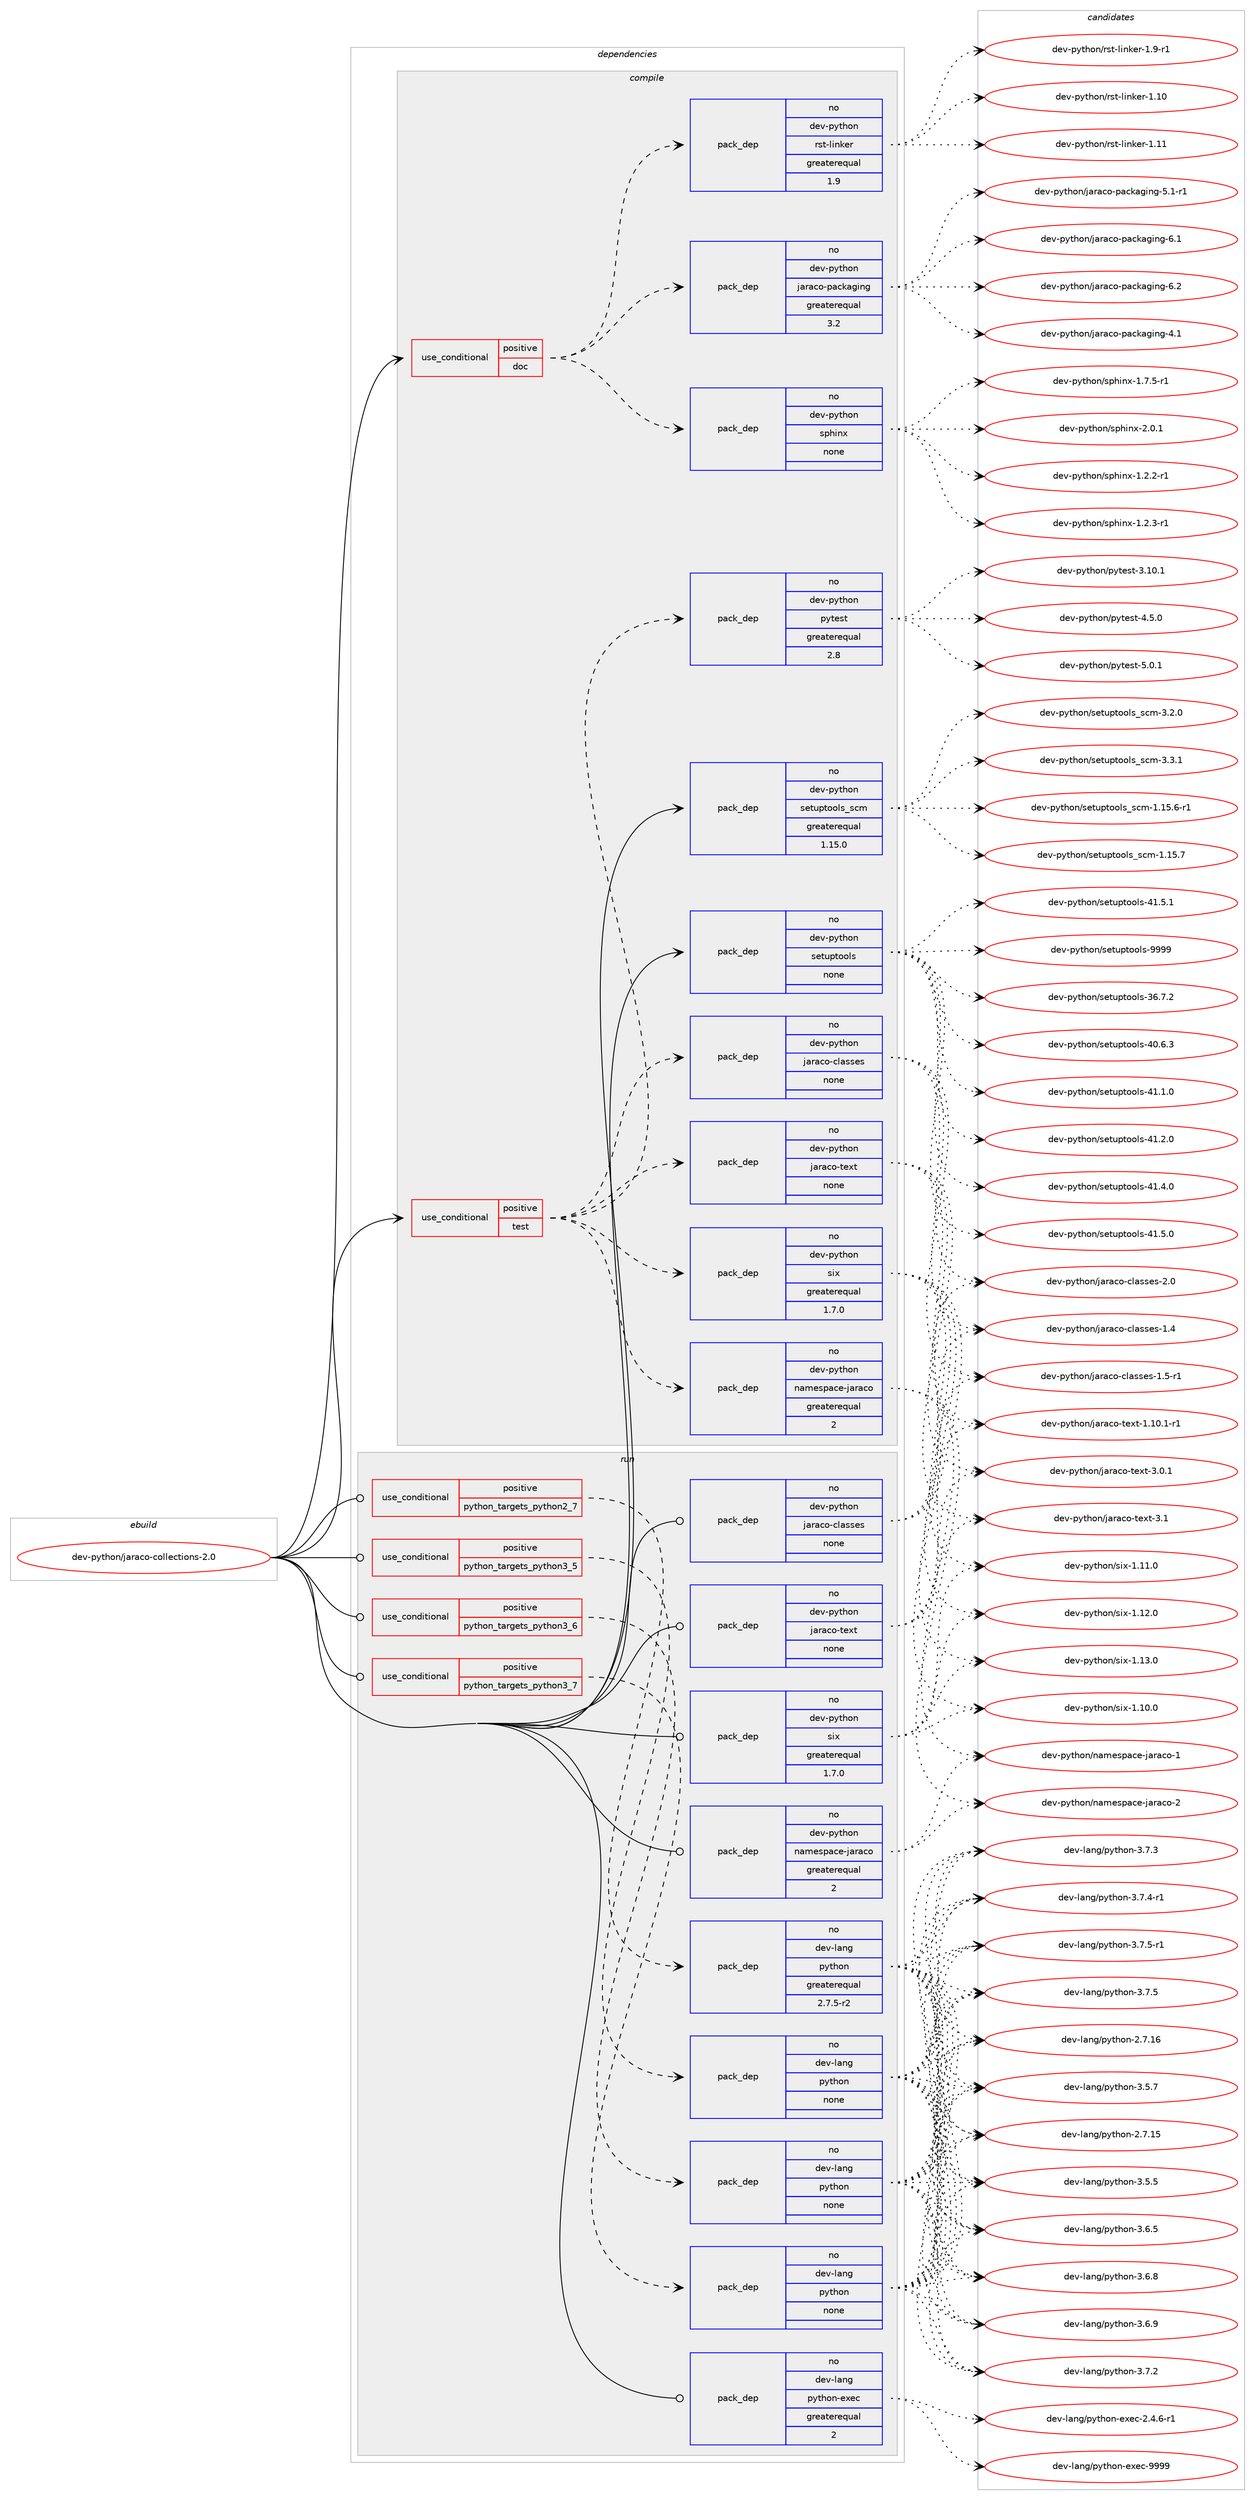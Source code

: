digraph prolog {

# *************
# Graph options
# *************

newrank=true;
concentrate=true;
compound=true;
graph [rankdir=LR,fontname=Helvetica,fontsize=10,ranksep=1.5];#, ranksep=2.5, nodesep=0.2];
edge  [arrowhead=vee];
node  [fontname=Helvetica,fontsize=10];

# **********
# The ebuild
# **********

subgraph cluster_leftcol {
color=gray;
rank=same;
label=<<i>ebuild</i>>;
id [label="dev-python/jaraco-collections-2.0", color=red, width=4, href="../dev-python/jaraco-collections-2.0.svg"];
}

# ****************
# The dependencies
# ****************

subgraph cluster_midcol {
color=gray;
label=<<i>dependencies</i>>;
subgraph cluster_compile {
fillcolor="#eeeeee";
style=filled;
label=<<i>compile</i>>;
subgraph cond141183 {
dependency610436 [label=<<TABLE BORDER="0" CELLBORDER="1" CELLSPACING="0" CELLPADDING="4"><TR><TD ROWSPAN="3" CELLPADDING="10">use_conditional</TD></TR><TR><TD>positive</TD></TR><TR><TD>doc</TD></TR></TABLE>>, shape=none, color=red];
subgraph pack457454 {
dependency610437 [label=<<TABLE BORDER="0" CELLBORDER="1" CELLSPACING="0" CELLPADDING="4" WIDTH="220"><TR><TD ROWSPAN="6" CELLPADDING="30">pack_dep</TD></TR><TR><TD WIDTH="110">no</TD></TR><TR><TD>dev-python</TD></TR><TR><TD>jaraco-packaging</TD></TR><TR><TD>greaterequal</TD></TR><TR><TD>3.2</TD></TR></TABLE>>, shape=none, color=blue];
}
dependency610436:e -> dependency610437:w [weight=20,style="dashed",arrowhead="vee"];
subgraph pack457455 {
dependency610438 [label=<<TABLE BORDER="0" CELLBORDER="1" CELLSPACING="0" CELLPADDING="4" WIDTH="220"><TR><TD ROWSPAN="6" CELLPADDING="30">pack_dep</TD></TR><TR><TD WIDTH="110">no</TD></TR><TR><TD>dev-python</TD></TR><TR><TD>rst-linker</TD></TR><TR><TD>greaterequal</TD></TR><TR><TD>1.9</TD></TR></TABLE>>, shape=none, color=blue];
}
dependency610436:e -> dependency610438:w [weight=20,style="dashed",arrowhead="vee"];
subgraph pack457456 {
dependency610439 [label=<<TABLE BORDER="0" CELLBORDER="1" CELLSPACING="0" CELLPADDING="4" WIDTH="220"><TR><TD ROWSPAN="6" CELLPADDING="30">pack_dep</TD></TR><TR><TD WIDTH="110">no</TD></TR><TR><TD>dev-python</TD></TR><TR><TD>sphinx</TD></TR><TR><TD>none</TD></TR><TR><TD></TD></TR></TABLE>>, shape=none, color=blue];
}
dependency610436:e -> dependency610439:w [weight=20,style="dashed",arrowhead="vee"];
}
id:e -> dependency610436:w [weight=20,style="solid",arrowhead="vee"];
subgraph cond141184 {
dependency610440 [label=<<TABLE BORDER="0" CELLBORDER="1" CELLSPACING="0" CELLPADDING="4"><TR><TD ROWSPAN="3" CELLPADDING="10">use_conditional</TD></TR><TR><TD>positive</TD></TR><TR><TD>test</TD></TR></TABLE>>, shape=none, color=red];
subgraph pack457457 {
dependency610441 [label=<<TABLE BORDER="0" CELLBORDER="1" CELLSPACING="0" CELLPADDING="4" WIDTH="220"><TR><TD ROWSPAN="6" CELLPADDING="30">pack_dep</TD></TR><TR><TD WIDTH="110">no</TD></TR><TR><TD>dev-python</TD></TR><TR><TD>namespace-jaraco</TD></TR><TR><TD>greaterequal</TD></TR><TR><TD>2</TD></TR></TABLE>>, shape=none, color=blue];
}
dependency610440:e -> dependency610441:w [weight=20,style="dashed",arrowhead="vee"];
subgraph pack457458 {
dependency610442 [label=<<TABLE BORDER="0" CELLBORDER="1" CELLSPACING="0" CELLPADDING="4" WIDTH="220"><TR><TD ROWSPAN="6" CELLPADDING="30">pack_dep</TD></TR><TR><TD WIDTH="110">no</TD></TR><TR><TD>dev-python</TD></TR><TR><TD>jaraco-classes</TD></TR><TR><TD>none</TD></TR><TR><TD></TD></TR></TABLE>>, shape=none, color=blue];
}
dependency610440:e -> dependency610442:w [weight=20,style="dashed",arrowhead="vee"];
subgraph pack457459 {
dependency610443 [label=<<TABLE BORDER="0" CELLBORDER="1" CELLSPACING="0" CELLPADDING="4" WIDTH="220"><TR><TD ROWSPAN="6" CELLPADDING="30">pack_dep</TD></TR><TR><TD WIDTH="110">no</TD></TR><TR><TD>dev-python</TD></TR><TR><TD>jaraco-text</TD></TR><TR><TD>none</TD></TR><TR><TD></TD></TR></TABLE>>, shape=none, color=blue];
}
dependency610440:e -> dependency610443:w [weight=20,style="dashed",arrowhead="vee"];
subgraph pack457460 {
dependency610444 [label=<<TABLE BORDER="0" CELLBORDER="1" CELLSPACING="0" CELLPADDING="4" WIDTH="220"><TR><TD ROWSPAN="6" CELLPADDING="30">pack_dep</TD></TR><TR><TD WIDTH="110">no</TD></TR><TR><TD>dev-python</TD></TR><TR><TD>six</TD></TR><TR><TD>greaterequal</TD></TR><TR><TD>1.7.0</TD></TR></TABLE>>, shape=none, color=blue];
}
dependency610440:e -> dependency610444:w [weight=20,style="dashed",arrowhead="vee"];
subgraph pack457461 {
dependency610445 [label=<<TABLE BORDER="0" CELLBORDER="1" CELLSPACING="0" CELLPADDING="4" WIDTH="220"><TR><TD ROWSPAN="6" CELLPADDING="30">pack_dep</TD></TR><TR><TD WIDTH="110">no</TD></TR><TR><TD>dev-python</TD></TR><TR><TD>pytest</TD></TR><TR><TD>greaterequal</TD></TR><TR><TD>2.8</TD></TR></TABLE>>, shape=none, color=blue];
}
dependency610440:e -> dependency610445:w [weight=20,style="dashed",arrowhead="vee"];
}
id:e -> dependency610440:w [weight=20,style="solid",arrowhead="vee"];
subgraph pack457462 {
dependency610446 [label=<<TABLE BORDER="0" CELLBORDER="1" CELLSPACING="0" CELLPADDING="4" WIDTH="220"><TR><TD ROWSPAN="6" CELLPADDING="30">pack_dep</TD></TR><TR><TD WIDTH="110">no</TD></TR><TR><TD>dev-python</TD></TR><TR><TD>setuptools</TD></TR><TR><TD>none</TD></TR><TR><TD></TD></TR></TABLE>>, shape=none, color=blue];
}
id:e -> dependency610446:w [weight=20,style="solid",arrowhead="vee"];
subgraph pack457463 {
dependency610447 [label=<<TABLE BORDER="0" CELLBORDER="1" CELLSPACING="0" CELLPADDING="4" WIDTH="220"><TR><TD ROWSPAN="6" CELLPADDING="30">pack_dep</TD></TR><TR><TD WIDTH="110">no</TD></TR><TR><TD>dev-python</TD></TR><TR><TD>setuptools_scm</TD></TR><TR><TD>greaterequal</TD></TR><TR><TD>1.15.0</TD></TR></TABLE>>, shape=none, color=blue];
}
id:e -> dependency610447:w [weight=20,style="solid",arrowhead="vee"];
}
subgraph cluster_compileandrun {
fillcolor="#eeeeee";
style=filled;
label=<<i>compile and run</i>>;
}
subgraph cluster_run {
fillcolor="#eeeeee";
style=filled;
label=<<i>run</i>>;
subgraph cond141185 {
dependency610448 [label=<<TABLE BORDER="0" CELLBORDER="1" CELLSPACING="0" CELLPADDING="4"><TR><TD ROWSPAN="3" CELLPADDING="10">use_conditional</TD></TR><TR><TD>positive</TD></TR><TR><TD>python_targets_python2_7</TD></TR></TABLE>>, shape=none, color=red];
subgraph pack457464 {
dependency610449 [label=<<TABLE BORDER="0" CELLBORDER="1" CELLSPACING="0" CELLPADDING="4" WIDTH="220"><TR><TD ROWSPAN="6" CELLPADDING="30">pack_dep</TD></TR><TR><TD WIDTH="110">no</TD></TR><TR><TD>dev-lang</TD></TR><TR><TD>python</TD></TR><TR><TD>greaterequal</TD></TR><TR><TD>2.7.5-r2</TD></TR></TABLE>>, shape=none, color=blue];
}
dependency610448:e -> dependency610449:w [weight=20,style="dashed",arrowhead="vee"];
}
id:e -> dependency610448:w [weight=20,style="solid",arrowhead="odot"];
subgraph cond141186 {
dependency610450 [label=<<TABLE BORDER="0" CELLBORDER="1" CELLSPACING="0" CELLPADDING="4"><TR><TD ROWSPAN="3" CELLPADDING="10">use_conditional</TD></TR><TR><TD>positive</TD></TR><TR><TD>python_targets_python3_5</TD></TR></TABLE>>, shape=none, color=red];
subgraph pack457465 {
dependency610451 [label=<<TABLE BORDER="0" CELLBORDER="1" CELLSPACING="0" CELLPADDING="4" WIDTH="220"><TR><TD ROWSPAN="6" CELLPADDING="30">pack_dep</TD></TR><TR><TD WIDTH="110">no</TD></TR><TR><TD>dev-lang</TD></TR><TR><TD>python</TD></TR><TR><TD>none</TD></TR><TR><TD></TD></TR></TABLE>>, shape=none, color=blue];
}
dependency610450:e -> dependency610451:w [weight=20,style="dashed",arrowhead="vee"];
}
id:e -> dependency610450:w [weight=20,style="solid",arrowhead="odot"];
subgraph cond141187 {
dependency610452 [label=<<TABLE BORDER="0" CELLBORDER="1" CELLSPACING="0" CELLPADDING="4"><TR><TD ROWSPAN="3" CELLPADDING="10">use_conditional</TD></TR><TR><TD>positive</TD></TR><TR><TD>python_targets_python3_6</TD></TR></TABLE>>, shape=none, color=red];
subgraph pack457466 {
dependency610453 [label=<<TABLE BORDER="0" CELLBORDER="1" CELLSPACING="0" CELLPADDING="4" WIDTH="220"><TR><TD ROWSPAN="6" CELLPADDING="30">pack_dep</TD></TR><TR><TD WIDTH="110">no</TD></TR><TR><TD>dev-lang</TD></TR><TR><TD>python</TD></TR><TR><TD>none</TD></TR><TR><TD></TD></TR></TABLE>>, shape=none, color=blue];
}
dependency610452:e -> dependency610453:w [weight=20,style="dashed",arrowhead="vee"];
}
id:e -> dependency610452:w [weight=20,style="solid",arrowhead="odot"];
subgraph cond141188 {
dependency610454 [label=<<TABLE BORDER="0" CELLBORDER="1" CELLSPACING="0" CELLPADDING="4"><TR><TD ROWSPAN="3" CELLPADDING="10">use_conditional</TD></TR><TR><TD>positive</TD></TR><TR><TD>python_targets_python3_7</TD></TR></TABLE>>, shape=none, color=red];
subgraph pack457467 {
dependency610455 [label=<<TABLE BORDER="0" CELLBORDER="1" CELLSPACING="0" CELLPADDING="4" WIDTH="220"><TR><TD ROWSPAN="6" CELLPADDING="30">pack_dep</TD></TR><TR><TD WIDTH="110">no</TD></TR><TR><TD>dev-lang</TD></TR><TR><TD>python</TD></TR><TR><TD>none</TD></TR><TR><TD></TD></TR></TABLE>>, shape=none, color=blue];
}
dependency610454:e -> dependency610455:w [weight=20,style="dashed",arrowhead="vee"];
}
id:e -> dependency610454:w [weight=20,style="solid",arrowhead="odot"];
subgraph pack457468 {
dependency610456 [label=<<TABLE BORDER="0" CELLBORDER="1" CELLSPACING="0" CELLPADDING="4" WIDTH="220"><TR><TD ROWSPAN="6" CELLPADDING="30">pack_dep</TD></TR><TR><TD WIDTH="110">no</TD></TR><TR><TD>dev-lang</TD></TR><TR><TD>python-exec</TD></TR><TR><TD>greaterequal</TD></TR><TR><TD>2</TD></TR></TABLE>>, shape=none, color=blue];
}
id:e -> dependency610456:w [weight=20,style="solid",arrowhead="odot"];
subgraph pack457469 {
dependency610457 [label=<<TABLE BORDER="0" CELLBORDER="1" CELLSPACING="0" CELLPADDING="4" WIDTH="220"><TR><TD ROWSPAN="6" CELLPADDING="30">pack_dep</TD></TR><TR><TD WIDTH="110">no</TD></TR><TR><TD>dev-python</TD></TR><TR><TD>jaraco-classes</TD></TR><TR><TD>none</TD></TR><TR><TD></TD></TR></TABLE>>, shape=none, color=blue];
}
id:e -> dependency610457:w [weight=20,style="solid",arrowhead="odot"];
subgraph pack457470 {
dependency610458 [label=<<TABLE BORDER="0" CELLBORDER="1" CELLSPACING="0" CELLPADDING="4" WIDTH="220"><TR><TD ROWSPAN="6" CELLPADDING="30">pack_dep</TD></TR><TR><TD WIDTH="110">no</TD></TR><TR><TD>dev-python</TD></TR><TR><TD>jaraco-text</TD></TR><TR><TD>none</TD></TR><TR><TD></TD></TR></TABLE>>, shape=none, color=blue];
}
id:e -> dependency610458:w [weight=20,style="solid",arrowhead="odot"];
subgraph pack457471 {
dependency610459 [label=<<TABLE BORDER="0" CELLBORDER="1" CELLSPACING="0" CELLPADDING="4" WIDTH="220"><TR><TD ROWSPAN="6" CELLPADDING="30">pack_dep</TD></TR><TR><TD WIDTH="110">no</TD></TR><TR><TD>dev-python</TD></TR><TR><TD>namespace-jaraco</TD></TR><TR><TD>greaterequal</TD></TR><TR><TD>2</TD></TR></TABLE>>, shape=none, color=blue];
}
id:e -> dependency610459:w [weight=20,style="solid",arrowhead="odot"];
subgraph pack457472 {
dependency610460 [label=<<TABLE BORDER="0" CELLBORDER="1" CELLSPACING="0" CELLPADDING="4" WIDTH="220"><TR><TD ROWSPAN="6" CELLPADDING="30">pack_dep</TD></TR><TR><TD WIDTH="110">no</TD></TR><TR><TD>dev-python</TD></TR><TR><TD>six</TD></TR><TR><TD>greaterequal</TD></TR><TR><TD>1.7.0</TD></TR></TABLE>>, shape=none, color=blue];
}
id:e -> dependency610460:w [weight=20,style="solid",arrowhead="odot"];
}
}

# **************
# The candidates
# **************

subgraph cluster_choices {
rank=same;
color=gray;
label=<<i>candidates</i>>;

subgraph choice457454 {
color=black;
nodesep=1;
choice10010111845112121116104111110471069711497991114511297991079710310511010345524649 [label="dev-python/jaraco-packaging-4.1", color=red, width=4,href="../dev-python/jaraco-packaging-4.1.svg"];
choice100101118451121211161041111104710697114979911145112979910797103105110103455346494511449 [label="dev-python/jaraco-packaging-5.1-r1", color=red, width=4,href="../dev-python/jaraco-packaging-5.1-r1.svg"];
choice10010111845112121116104111110471069711497991114511297991079710310511010345544649 [label="dev-python/jaraco-packaging-6.1", color=red, width=4,href="../dev-python/jaraco-packaging-6.1.svg"];
choice10010111845112121116104111110471069711497991114511297991079710310511010345544650 [label="dev-python/jaraco-packaging-6.2", color=red, width=4,href="../dev-python/jaraco-packaging-6.2.svg"];
dependency610437:e -> choice10010111845112121116104111110471069711497991114511297991079710310511010345524649:w [style=dotted,weight="100"];
dependency610437:e -> choice100101118451121211161041111104710697114979911145112979910797103105110103455346494511449:w [style=dotted,weight="100"];
dependency610437:e -> choice10010111845112121116104111110471069711497991114511297991079710310511010345544649:w [style=dotted,weight="100"];
dependency610437:e -> choice10010111845112121116104111110471069711497991114511297991079710310511010345544650:w [style=dotted,weight="100"];
}
subgraph choice457455 {
color=black;
nodesep=1;
choice1001011184511212111610411111047114115116451081051101071011144549464948 [label="dev-python/rst-linker-1.10", color=red, width=4,href="../dev-python/rst-linker-1.10.svg"];
choice1001011184511212111610411111047114115116451081051101071011144549464949 [label="dev-python/rst-linker-1.11", color=red, width=4,href="../dev-python/rst-linker-1.11.svg"];
choice100101118451121211161041111104711411511645108105110107101114454946574511449 [label="dev-python/rst-linker-1.9-r1", color=red, width=4,href="../dev-python/rst-linker-1.9-r1.svg"];
dependency610438:e -> choice1001011184511212111610411111047114115116451081051101071011144549464948:w [style=dotted,weight="100"];
dependency610438:e -> choice1001011184511212111610411111047114115116451081051101071011144549464949:w [style=dotted,weight="100"];
dependency610438:e -> choice100101118451121211161041111104711411511645108105110107101114454946574511449:w [style=dotted,weight="100"];
}
subgraph choice457456 {
color=black;
nodesep=1;
choice10010111845112121116104111110471151121041051101204549465046504511449 [label="dev-python/sphinx-1.2.2-r1", color=red, width=4,href="../dev-python/sphinx-1.2.2-r1.svg"];
choice10010111845112121116104111110471151121041051101204549465046514511449 [label="dev-python/sphinx-1.2.3-r1", color=red, width=4,href="../dev-python/sphinx-1.2.3-r1.svg"];
choice10010111845112121116104111110471151121041051101204549465546534511449 [label="dev-python/sphinx-1.7.5-r1", color=red, width=4,href="../dev-python/sphinx-1.7.5-r1.svg"];
choice1001011184511212111610411111047115112104105110120455046484649 [label="dev-python/sphinx-2.0.1", color=red, width=4,href="../dev-python/sphinx-2.0.1.svg"];
dependency610439:e -> choice10010111845112121116104111110471151121041051101204549465046504511449:w [style=dotted,weight="100"];
dependency610439:e -> choice10010111845112121116104111110471151121041051101204549465046514511449:w [style=dotted,weight="100"];
dependency610439:e -> choice10010111845112121116104111110471151121041051101204549465546534511449:w [style=dotted,weight="100"];
dependency610439:e -> choice1001011184511212111610411111047115112104105110120455046484649:w [style=dotted,weight="100"];
}
subgraph choice457457 {
color=black;
nodesep=1;
choice1001011184511212111610411111047110971091011151129799101451069711497991114549 [label="dev-python/namespace-jaraco-1", color=red, width=4,href="../dev-python/namespace-jaraco-1.svg"];
choice1001011184511212111610411111047110971091011151129799101451069711497991114550 [label="dev-python/namespace-jaraco-2", color=red, width=4,href="../dev-python/namespace-jaraco-2.svg"];
dependency610441:e -> choice1001011184511212111610411111047110971091011151129799101451069711497991114549:w [style=dotted,weight="100"];
dependency610441:e -> choice1001011184511212111610411111047110971091011151129799101451069711497991114550:w [style=dotted,weight="100"];
}
subgraph choice457458 {
color=black;
nodesep=1;
choice100101118451121211161041111104710697114979911145991089711511510111545494652 [label="dev-python/jaraco-classes-1.4", color=red, width=4,href="../dev-python/jaraco-classes-1.4.svg"];
choice1001011184511212111610411111047106971149799111459910897115115101115454946534511449 [label="dev-python/jaraco-classes-1.5-r1", color=red, width=4,href="../dev-python/jaraco-classes-1.5-r1.svg"];
choice100101118451121211161041111104710697114979911145991089711511510111545504648 [label="dev-python/jaraco-classes-2.0", color=red, width=4,href="../dev-python/jaraco-classes-2.0.svg"];
dependency610442:e -> choice100101118451121211161041111104710697114979911145991089711511510111545494652:w [style=dotted,weight="100"];
dependency610442:e -> choice1001011184511212111610411111047106971149799111459910897115115101115454946534511449:w [style=dotted,weight="100"];
dependency610442:e -> choice100101118451121211161041111104710697114979911145991089711511510111545504648:w [style=dotted,weight="100"];
}
subgraph choice457459 {
color=black;
nodesep=1;
choice100101118451121211161041111104710697114979911145116101120116454946494846494511449 [label="dev-python/jaraco-text-1.10.1-r1", color=red, width=4,href="../dev-python/jaraco-text-1.10.1-r1.svg"];
choice100101118451121211161041111104710697114979911145116101120116455146484649 [label="dev-python/jaraco-text-3.0.1", color=red, width=4,href="../dev-python/jaraco-text-3.0.1.svg"];
choice10010111845112121116104111110471069711497991114511610112011645514649 [label="dev-python/jaraco-text-3.1", color=red, width=4,href="../dev-python/jaraco-text-3.1.svg"];
dependency610443:e -> choice100101118451121211161041111104710697114979911145116101120116454946494846494511449:w [style=dotted,weight="100"];
dependency610443:e -> choice100101118451121211161041111104710697114979911145116101120116455146484649:w [style=dotted,weight="100"];
dependency610443:e -> choice10010111845112121116104111110471069711497991114511610112011645514649:w [style=dotted,weight="100"];
}
subgraph choice457460 {
color=black;
nodesep=1;
choice100101118451121211161041111104711510512045494649484648 [label="dev-python/six-1.10.0", color=red, width=4,href="../dev-python/six-1.10.0.svg"];
choice100101118451121211161041111104711510512045494649494648 [label="dev-python/six-1.11.0", color=red, width=4,href="../dev-python/six-1.11.0.svg"];
choice100101118451121211161041111104711510512045494649504648 [label="dev-python/six-1.12.0", color=red, width=4,href="../dev-python/six-1.12.0.svg"];
choice100101118451121211161041111104711510512045494649514648 [label="dev-python/six-1.13.0", color=red, width=4,href="../dev-python/six-1.13.0.svg"];
dependency610444:e -> choice100101118451121211161041111104711510512045494649484648:w [style=dotted,weight="100"];
dependency610444:e -> choice100101118451121211161041111104711510512045494649494648:w [style=dotted,weight="100"];
dependency610444:e -> choice100101118451121211161041111104711510512045494649504648:w [style=dotted,weight="100"];
dependency610444:e -> choice100101118451121211161041111104711510512045494649514648:w [style=dotted,weight="100"];
}
subgraph choice457461 {
color=black;
nodesep=1;
choice100101118451121211161041111104711212111610111511645514649484649 [label="dev-python/pytest-3.10.1", color=red, width=4,href="../dev-python/pytest-3.10.1.svg"];
choice1001011184511212111610411111047112121116101115116455246534648 [label="dev-python/pytest-4.5.0", color=red, width=4,href="../dev-python/pytest-4.5.0.svg"];
choice1001011184511212111610411111047112121116101115116455346484649 [label="dev-python/pytest-5.0.1", color=red, width=4,href="../dev-python/pytest-5.0.1.svg"];
dependency610445:e -> choice100101118451121211161041111104711212111610111511645514649484649:w [style=dotted,weight="100"];
dependency610445:e -> choice1001011184511212111610411111047112121116101115116455246534648:w [style=dotted,weight="100"];
dependency610445:e -> choice1001011184511212111610411111047112121116101115116455346484649:w [style=dotted,weight="100"];
}
subgraph choice457462 {
color=black;
nodesep=1;
choice100101118451121211161041111104711510111611711211611111110811545515446554650 [label="dev-python/setuptools-36.7.2", color=red, width=4,href="../dev-python/setuptools-36.7.2.svg"];
choice100101118451121211161041111104711510111611711211611111110811545524846544651 [label="dev-python/setuptools-40.6.3", color=red, width=4,href="../dev-python/setuptools-40.6.3.svg"];
choice100101118451121211161041111104711510111611711211611111110811545524946494648 [label="dev-python/setuptools-41.1.0", color=red, width=4,href="../dev-python/setuptools-41.1.0.svg"];
choice100101118451121211161041111104711510111611711211611111110811545524946504648 [label="dev-python/setuptools-41.2.0", color=red, width=4,href="../dev-python/setuptools-41.2.0.svg"];
choice100101118451121211161041111104711510111611711211611111110811545524946524648 [label="dev-python/setuptools-41.4.0", color=red, width=4,href="../dev-python/setuptools-41.4.0.svg"];
choice100101118451121211161041111104711510111611711211611111110811545524946534648 [label="dev-python/setuptools-41.5.0", color=red, width=4,href="../dev-python/setuptools-41.5.0.svg"];
choice100101118451121211161041111104711510111611711211611111110811545524946534649 [label="dev-python/setuptools-41.5.1", color=red, width=4,href="../dev-python/setuptools-41.5.1.svg"];
choice10010111845112121116104111110471151011161171121161111111081154557575757 [label="dev-python/setuptools-9999", color=red, width=4,href="../dev-python/setuptools-9999.svg"];
dependency610446:e -> choice100101118451121211161041111104711510111611711211611111110811545515446554650:w [style=dotted,weight="100"];
dependency610446:e -> choice100101118451121211161041111104711510111611711211611111110811545524846544651:w [style=dotted,weight="100"];
dependency610446:e -> choice100101118451121211161041111104711510111611711211611111110811545524946494648:w [style=dotted,weight="100"];
dependency610446:e -> choice100101118451121211161041111104711510111611711211611111110811545524946504648:w [style=dotted,weight="100"];
dependency610446:e -> choice100101118451121211161041111104711510111611711211611111110811545524946524648:w [style=dotted,weight="100"];
dependency610446:e -> choice100101118451121211161041111104711510111611711211611111110811545524946534648:w [style=dotted,weight="100"];
dependency610446:e -> choice100101118451121211161041111104711510111611711211611111110811545524946534649:w [style=dotted,weight="100"];
dependency610446:e -> choice10010111845112121116104111110471151011161171121161111111081154557575757:w [style=dotted,weight="100"];
}
subgraph choice457463 {
color=black;
nodesep=1;
choice10010111845112121116104111110471151011161171121161111111081159511599109454946495346544511449 [label="dev-python/setuptools_scm-1.15.6-r1", color=red, width=4,href="../dev-python/setuptools_scm-1.15.6-r1.svg"];
choice1001011184511212111610411111047115101116117112116111111108115951159910945494649534655 [label="dev-python/setuptools_scm-1.15.7", color=red, width=4,href="../dev-python/setuptools_scm-1.15.7.svg"];
choice10010111845112121116104111110471151011161171121161111111081159511599109455146504648 [label="dev-python/setuptools_scm-3.2.0", color=red, width=4,href="../dev-python/setuptools_scm-3.2.0.svg"];
choice10010111845112121116104111110471151011161171121161111111081159511599109455146514649 [label="dev-python/setuptools_scm-3.3.1", color=red, width=4,href="../dev-python/setuptools_scm-3.3.1.svg"];
dependency610447:e -> choice10010111845112121116104111110471151011161171121161111111081159511599109454946495346544511449:w [style=dotted,weight="100"];
dependency610447:e -> choice1001011184511212111610411111047115101116117112116111111108115951159910945494649534655:w [style=dotted,weight="100"];
dependency610447:e -> choice10010111845112121116104111110471151011161171121161111111081159511599109455146504648:w [style=dotted,weight="100"];
dependency610447:e -> choice10010111845112121116104111110471151011161171121161111111081159511599109455146514649:w [style=dotted,weight="100"];
}
subgraph choice457464 {
color=black;
nodesep=1;
choice10010111845108971101034711212111610411111045504655464953 [label="dev-lang/python-2.7.15", color=red, width=4,href="../dev-lang/python-2.7.15.svg"];
choice10010111845108971101034711212111610411111045504655464954 [label="dev-lang/python-2.7.16", color=red, width=4,href="../dev-lang/python-2.7.16.svg"];
choice100101118451089711010347112121116104111110455146534653 [label="dev-lang/python-3.5.5", color=red, width=4,href="../dev-lang/python-3.5.5.svg"];
choice100101118451089711010347112121116104111110455146534655 [label="dev-lang/python-3.5.7", color=red, width=4,href="../dev-lang/python-3.5.7.svg"];
choice100101118451089711010347112121116104111110455146544653 [label="dev-lang/python-3.6.5", color=red, width=4,href="../dev-lang/python-3.6.5.svg"];
choice100101118451089711010347112121116104111110455146544656 [label="dev-lang/python-3.6.8", color=red, width=4,href="../dev-lang/python-3.6.8.svg"];
choice100101118451089711010347112121116104111110455146544657 [label="dev-lang/python-3.6.9", color=red, width=4,href="../dev-lang/python-3.6.9.svg"];
choice100101118451089711010347112121116104111110455146554650 [label="dev-lang/python-3.7.2", color=red, width=4,href="../dev-lang/python-3.7.2.svg"];
choice100101118451089711010347112121116104111110455146554651 [label="dev-lang/python-3.7.3", color=red, width=4,href="../dev-lang/python-3.7.3.svg"];
choice1001011184510897110103471121211161041111104551465546524511449 [label="dev-lang/python-3.7.4-r1", color=red, width=4,href="../dev-lang/python-3.7.4-r1.svg"];
choice100101118451089711010347112121116104111110455146554653 [label="dev-lang/python-3.7.5", color=red, width=4,href="../dev-lang/python-3.7.5.svg"];
choice1001011184510897110103471121211161041111104551465546534511449 [label="dev-lang/python-3.7.5-r1", color=red, width=4,href="../dev-lang/python-3.7.5-r1.svg"];
dependency610449:e -> choice10010111845108971101034711212111610411111045504655464953:w [style=dotted,weight="100"];
dependency610449:e -> choice10010111845108971101034711212111610411111045504655464954:w [style=dotted,weight="100"];
dependency610449:e -> choice100101118451089711010347112121116104111110455146534653:w [style=dotted,weight="100"];
dependency610449:e -> choice100101118451089711010347112121116104111110455146534655:w [style=dotted,weight="100"];
dependency610449:e -> choice100101118451089711010347112121116104111110455146544653:w [style=dotted,weight="100"];
dependency610449:e -> choice100101118451089711010347112121116104111110455146544656:w [style=dotted,weight="100"];
dependency610449:e -> choice100101118451089711010347112121116104111110455146544657:w [style=dotted,weight="100"];
dependency610449:e -> choice100101118451089711010347112121116104111110455146554650:w [style=dotted,weight="100"];
dependency610449:e -> choice100101118451089711010347112121116104111110455146554651:w [style=dotted,weight="100"];
dependency610449:e -> choice1001011184510897110103471121211161041111104551465546524511449:w [style=dotted,weight="100"];
dependency610449:e -> choice100101118451089711010347112121116104111110455146554653:w [style=dotted,weight="100"];
dependency610449:e -> choice1001011184510897110103471121211161041111104551465546534511449:w [style=dotted,weight="100"];
}
subgraph choice457465 {
color=black;
nodesep=1;
choice10010111845108971101034711212111610411111045504655464953 [label="dev-lang/python-2.7.15", color=red, width=4,href="../dev-lang/python-2.7.15.svg"];
choice10010111845108971101034711212111610411111045504655464954 [label="dev-lang/python-2.7.16", color=red, width=4,href="../dev-lang/python-2.7.16.svg"];
choice100101118451089711010347112121116104111110455146534653 [label="dev-lang/python-3.5.5", color=red, width=4,href="../dev-lang/python-3.5.5.svg"];
choice100101118451089711010347112121116104111110455146534655 [label="dev-lang/python-3.5.7", color=red, width=4,href="../dev-lang/python-3.5.7.svg"];
choice100101118451089711010347112121116104111110455146544653 [label="dev-lang/python-3.6.5", color=red, width=4,href="../dev-lang/python-3.6.5.svg"];
choice100101118451089711010347112121116104111110455146544656 [label="dev-lang/python-3.6.8", color=red, width=4,href="../dev-lang/python-3.6.8.svg"];
choice100101118451089711010347112121116104111110455146544657 [label="dev-lang/python-3.6.9", color=red, width=4,href="../dev-lang/python-3.6.9.svg"];
choice100101118451089711010347112121116104111110455146554650 [label="dev-lang/python-3.7.2", color=red, width=4,href="../dev-lang/python-3.7.2.svg"];
choice100101118451089711010347112121116104111110455146554651 [label="dev-lang/python-3.7.3", color=red, width=4,href="../dev-lang/python-3.7.3.svg"];
choice1001011184510897110103471121211161041111104551465546524511449 [label="dev-lang/python-3.7.4-r1", color=red, width=4,href="../dev-lang/python-3.7.4-r1.svg"];
choice100101118451089711010347112121116104111110455146554653 [label="dev-lang/python-3.7.5", color=red, width=4,href="../dev-lang/python-3.7.5.svg"];
choice1001011184510897110103471121211161041111104551465546534511449 [label="dev-lang/python-3.7.5-r1", color=red, width=4,href="../dev-lang/python-3.7.5-r1.svg"];
dependency610451:e -> choice10010111845108971101034711212111610411111045504655464953:w [style=dotted,weight="100"];
dependency610451:e -> choice10010111845108971101034711212111610411111045504655464954:w [style=dotted,weight="100"];
dependency610451:e -> choice100101118451089711010347112121116104111110455146534653:w [style=dotted,weight="100"];
dependency610451:e -> choice100101118451089711010347112121116104111110455146534655:w [style=dotted,weight="100"];
dependency610451:e -> choice100101118451089711010347112121116104111110455146544653:w [style=dotted,weight="100"];
dependency610451:e -> choice100101118451089711010347112121116104111110455146544656:w [style=dotted,weight="100"];
dependency610451:e -> choice100101118451089711010347112121116104111110455146544657:w [style=dotted,weight="100"];
dependency610451:e -> choice100101118451089711010347112121116104111110455146554650:w [style=dotted,weight="100"];
dependency610451:e -> choice100101118451089711010347112121116104111110455146554651:w [style=dotted,weight="100"];
dependency610451:e -> choice1001011184510897110103471121211161041111104551465546524511449:w [style=dotted,weight="100"];
dependency610451:e -> choice100101118451089711010347112121116104111110455146554653:w [style=dotted,weight="100"];
dependency610451:e -> choice1001011184510897110103471121211161041111104551465546534511449:w [style=dotted,weight="100"];
}
subgraph choice457466 {
color=black;
nodesep=1;
choice10010111845108971101034711212111610411111045504655464953 [label="dev-lang/python-2.7.15", color=red, width=4,href="../dev-lang/python-2.7.15.svg"];
choice10010111845108971101034711212111610411111045504655464954 [label="dev-lang/python-2.7.16", color=red, width=4,href="../dev-lang/python-2.7.16.svg"];
choice100101118451089711010347112121116104111110455146534653 [label="dev-lang/python-3.5.5", color=red, width=4,href="../dev-lang/python-3.5.5.svg"];
choice100101118451089711010347112121116104111110455146534655 [label="dev-lang/python-3.5.7", color=red, width=4,href="../dev-lang/python-3.5.7.svg"];
choice100101118451089711010347112121116104111110455146544653 [label="dev-lang/python-3.6.5", color=red, width=4,href="../dev-lang/python-3.6.5.svg"];
choice100101118451089711010347112121116104111110455146544656 [label="dev-lang/python-3.6.8", color=red, width=4,href="../dev-lang/python-3.6.8.svg"];
choice100101118451089711010347112121116104111110455146544657 [label="dev-lang/python-3.6.9", color=red, width=4,href="../dev-lang/python-3.6.9.svg"];
choice100101118451089711010347112121116104111110455146554650 [label="dev-lang/python-3.7.2", color=red, width=4,href="../dev-lang/python-3.7.2.svg"];
choice100101118451089711010347112121116104111110455146554651 [label="dev-lang/python-3.7.3", color=red, width=4,href="../dev-lang/python-3.7.3.svg"];
choice1001011184510897110103471121211161041111104551465546524511449 [label="dev-lang/python-3.7.4-r1", color=red, width=4,href="../dev-lang/python-3.7.4-r1.svg"];
choice100101118451089711010347112121116104111110455146554653 [label="dev-lang/python-3.7.5", color=red, width=4,href="../dev-lang/python-3.7.5.svg"];
choice1001011184510897110103471121211161041111104551465546534511449 [label="dev-lang/python-3.7.5-r1", color=red, width=4,href="../dev-lang/python-3.7.5-r1.svg"];
dependency610453:e -> choice10010111845108971101034711212111610411111045504655464953:w [style=dotted,weight="100"];
dependency610453:e -> choice10010111845108971101034711212111610411111045504655464954:w [style=dotted,weight="100"];
dependency610453:e -> choice100101118451089711010347112121116104111110455146534653:w [style=dotted,weight="100"];
dependency610453:e -> choice100101118451089711010347112121116104111110455146534655:w [style=dotted,weight="100"];
dependency610453:e -> choice100101118451089711010347112121116104111110455146544653:w [style=dotted,weight="100"];
dependency610453:e -> choice100101118451089711010347112121116104111110455146544656:w [style=dotted,weight="100"];
dependency610453:e -> choice100101118451089711010347112121116104111110455146544657:w [style=dotted,weight="100"];
dependency610453:e -> choice100101118451089711010347112121116104111110455146554650:w [style=dotted,weight="100"];
dependency610453:e -> choice100101118451089711010347112121116104111110455146554651:w [style=dotted,weight="100"];
dependency610453:e -> choice1001011184510897110103471121211161041111104551465546524511449:w [style=dotted,weight="100"];
dependency610453:e -> choice100101118451089711010347112121116104111110455146554653:w [style=dotted,weight="100"];
dependency610453:e -> choice1001011184510897110103471121211161041111104551465546534511449:w [style=dotted,weight="100"];
}
subgraph choice457467 {
color=black;
nodesep=1;
choice10010111845108971101034711212111610411111045504655464953 [label="dev-lang/python-2.7.15", color=red, width=4,href="../dev-lang/python-2.7.15.svg"];
choice10010111845108971101034711212111610411111045504655464954 [label="dev-lang/python-2.7.16", color=red, width=4,href="../dev-lang/python-2.7.16.svg"];
choice100101118451089711010347112121116104111110455146534653 [label="dev-lang/python-3.5.5", color=red, width=4,href="../dev-lang/python-3.5.5.svg"];
choice100101118451089711010347112121116104111110455146534655 [label="dev-lang/python-3.5.7", color=red, width=4,href="../dev-lang/python-3.5.7.svg"];
choice100101118451089711010347112121116104111110455146544653 [label="dev-lang/python-3.6.5", color=red, width=4,href="../dev-lang/python-3.6.5.svg"];
choice100101118451089711010347112121116104111110455146544656 [label="dev-lang/python-3.6.8", color=red, width=4,href="../dev-lang/python-3.6.8.svg"];
choice100101118451089711010347112121116104111110455146544657 [label="dev-lang/python-3.6.9", color=red, width=4,href="../dev-lang/python-3.6.9.svg"];
choice100101118451089711010347112121116104111110455146554650 [label="dev-lang/python-3.7.2", color=red, width=4,href="../dev-lang/python-3.7.2.svg"];
choice100101118451089711010347112121116104111110455146554651 [label="dev-lang/python-3.7.3", color=red, width=4,href="../dev-lang/python-3.7.3.svg"];
choice1001011184510897110103471121211161041111104551465546524511449 [label="dev-lang/python-3.7.4-r1", color=red, width=4,href="../dev-lang/python-3.7.4-r1.svg"];
choice100101118451089711010347112121116104111110455146554653 [label="dev-lang/python-3.7.5", color=red, width=4,href="../dev-lang/python-3.7.5.svg"];
choice1001011184510897110103471121211161041111104551465546534511449 [label="dev-lang/python-3.7.5-r1", color=red, width=4,href="../dev-lang/python-3.7.5-r1.svg"];
dependency610455:e -> choice10010111845108971101034711212111610411111045504655464953:w [style=dotted,weight="100"];
dependency610455:e -> choice10010111845108971101034711212111610411111045504655464954:w [style=dotted,weight="100"];
dependency610455:e -> choice100101118451089711010347112121116104111110455146534653:w [style=dotted,weight="100"];
dependency610455:e -> choice100101118451089711010347112121116104111110455146534655:w [style=dotted,weight="100"];
dependency610455:e -> choice100101118451089711010347112121116104111110455146544653:w [style=dotted,weight="100"];
dependency610455:e -> choice100101118451089711010347112121116104111110455146544656:w [style=dotted,weight="100"];
dependency610455:e -> choice100101118451089711010347112121116104111110455146544657:w [style=dotted,weight="100"];
dependency610455:e -> choice100101118451089711010347112121116104111110455146554650:w [style=dotted,weight="100"];
dependency610455:e -> choice100101118451089711010347112121116104111110455146554651:w [style=dotted,weight="100"];
dependency610455:e -> choice1001011184510897110103471121211161041111104551465546524511449:w [style=dotted,weight="100"];
dependency610455:e -> choice100101118451089711010347112121116104111110455146554653:w [style=dotted,weight="100"];
dependency610455:e -> choice1001011184510897110103471121211161041111104551465546534511449:w [style=dotted,weight="100"];
}
subgraph choice457468 {
color=black;
nodesep=1;
choice10010111845108971101034711212111610411111045101120101994550465246544511449 [label="dev-lang/python-exec-2.4.6-r1", color=red, width=4,href="../dev-lang/python-exec-2.4.6-r1.svg"];
choice10010111845108971101034711212111610411111045101120101994557575757 [label="dev-lang/python-exec-9999", color=red, width=4,href="../dev-lang/python-exec-9999.svg"];
dependency610456:e -> choice10010111845108971101034711212111610411111045101120101994550465246544511449:w [style=dotted,weight="100"];
dependency610456:e -> choice10010111845108971101034711212111610411111045101120101994557575757:w [style=dotted,weight="100"];
}
subgraph choice457469 {
color=black;
nodesep=1;
choice100101118451121211161041111104710697114979911145991089711511510111545494652 [label="dev-python/jaraco-classes-1.4", color=red, width=4,href="../dev-python/jaraco-classes-1.4.svg"];
choice1001011184511212111610411111047106971149799111459910897115115101115454946534511449 [label="dev-python/jaraco-classes-1.5-r1", color=red, width=4,href="../dev-python/jaraco-classes-1.5-r1.svg"];
choice100101118451121211161041111104710697114979911145991089711511510111545504648 [label="dev-python/jaraco-classes-2.0", color=red, width=4,href="../dev-python/jaraco-classes-2.0.svg"];
dependency610457:e -> choice100101118451121211161041111104710697114979911145991089711511510111545494652:w [style=dotted,weight="100"];
dependency610457:e -> choice1001011184511212111610411111047106971149799111459910897115115101115454946534511449:w [style=dotted,weight="100"];
dependency610457:e -> choice100101118451121211161041111104710697114979911145991089711511510111545504648:w [style=dotted,weight="100"];
}
subgraph choice457470 {
color=black;
nodesep=1;
choice100101118451121211161041111104710697114979911145116101120116454946494846494511449 [label="dev-python/jaraco-text-1.10.1-r1", color=red, width=4,href="../dev-python/jaraco-text-1.10.1-r1.svg"];
choice100101118451121211161041111104710697114979911145116101120116455146484649 [label="dev-python/jaraco-text-3.0.1", color=red, width=4,href="../dev-python/jaraco-text-3.0.1.svg"];
choice10010111845112121116104111110471069711497991114511610112011645514649 [label="dev-python/jaraco-text-3.1", color=red, width=4,href="../dev-python/jaraco-text-3.1.svg"];
dependency610458:e -> choice100101118451121211161041111104710697114979911145116101120116454946494846494511449:w [style=dotted,weight="100"];
dependency610458:e -> choice100101118451121211161041111104710697114979911145116101120116455146484649:w [style=dotted,weight="100"];
dependency610458:e -> choice10010111845112121116104111110471069711497991114511610112011645514649:w [style=dotted,weight="100"];
}
subgraph choice457471 {
color=black;
nodesep=1;
choice1001011184511212111610411111047110971091011151129799101451069711497991114549 [label="dev-python/namespace-jaraco-1", color=red, width=4,href="../dev-python/namespace-jaraco-1.svg"];
choice1001011184511212111610411111047110971091011151129799101451069711497991114550 [label="dev-python/namespace-jaraco-2", color=red, width=4,href="../dev-python/namespace-jaraco-2.svg"];
dependency610459:e -> choice1001011184511212111610411111047110971091011151129799101451069711497991114549:w [style=dotted,weight="100"];
dependency610459:e -> choice1001011184511212111610411111047110971091011151129799101451069711497991114550:w [style=dotted,weight="100"];
}
subgraph choice457472 {
color=black;
nodesep=1;
choice100101118451121211161041111104711510512045494649484648 [label="dev-python/six-1.10.0", color=red, width=4,href="../dev-python/six-1.10.0.svg"];
choice100101118451121211161041111104711510512045494649494648 [label="dev-python/six-1.11.0", color=red, width=4,href="../dev-python/six-1.11.0.svg"];
choice100101118451121211161041111104711510512045494649504648 [label="dev-python/six-1.12.0", color=red, width=4,href="../dev-python/six-1.12.0.svg"];
choice100101118451121211161041111104711510512045494649514648 [label="dev-python/six-1.13.0", color=red, width=4,href="../dev-python/six-1.13.0.svg"];
dependency610460:e -> choice100101118451121211161041111104711510512045494649484648:w [style=dotted,weight="100"];
dependency610460:e -> choice100101118451121211161041111104711510512045494649494648:w [style=dotted,weight="100"];
dependency610460:e -> choice100101118451121211161041111104711510512045494649504648:w [style=dotted,weight="100"];
dependency610460:e -> choice100101118451121211161041111104711510512045494649514648:w [style=dotted,weight="100"];
}
}

}
